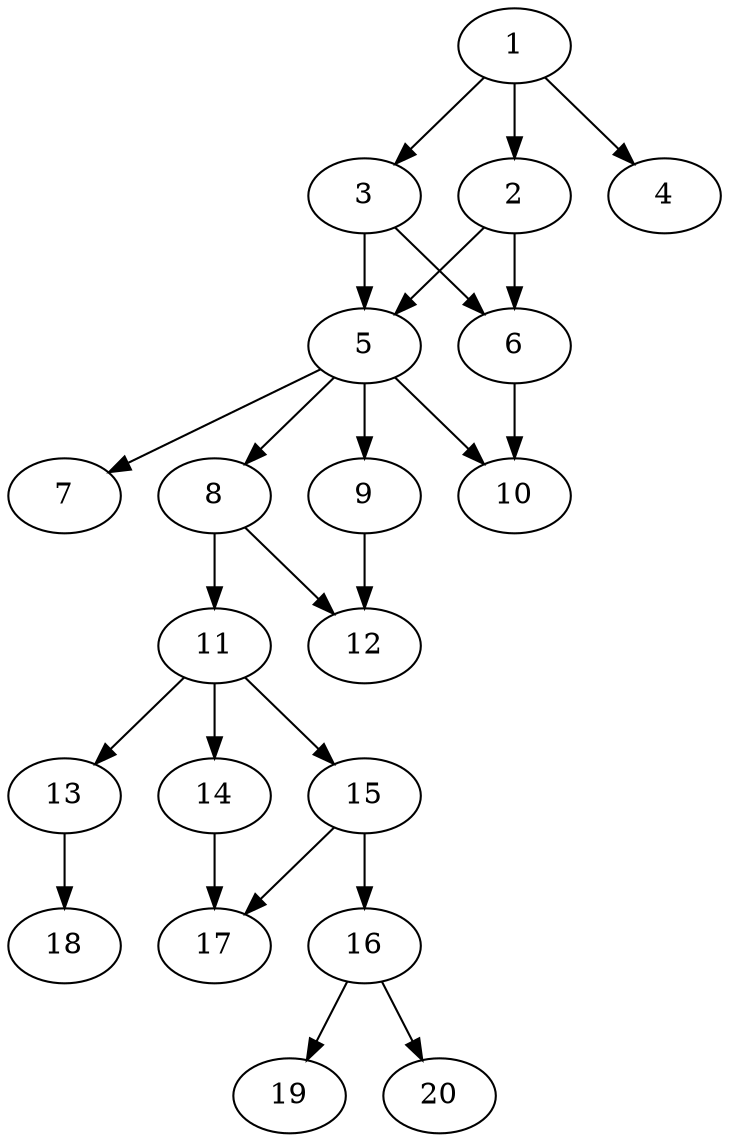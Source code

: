 // DAG automatically generated by daggen at Sat Jul 27 15:35:52 2019
// ./daggen --dot -n 20 --ccr 0.3 --fat 0.4 --regular 0.5 --density 0.6 --mindata 5242880 --maxdata 52428800 
digraph G {
  1 [size="145558187", alpha="0.09", expect_size="43667456"] 
  1 -> 2 [size ="43667456"]
  1 -> 3 [size ="43667456"]
  1 -> 4 [size ="43667456"]
  2 [size="124317013", alpha="0.18", expect_size="37295104"] 
  2 -> 5 [size ="37295104"]
  2 -> 6 [size ="37295104"]
  3 [size="70294187", alpha="0.19", expect_size="21088256"] 
  3 -> 5 [size ="21088256"]
  3 -> 6 [size ="21088256"]
  4 [size="69860693", alpha="0.02", expect_size="20958208"] 
  5 [size="141062827", alpha="0.10", expect_size="42318848"] 
  5 -> 7 [size ="42318848"]
  5 -> 8 [size ="42318848"]
  5 -> 9 [size ="42318848"]
  5 -> 10 [size ="42318848"]
  6 [size="26794667", alpha="0.19", expect_size="8038400"] 
  6 -> 10 [size ="8038400"]
  7 [size="109765973", alpha="0.14", expect_size="32929792"] 
  8 [size="144585387", alpha="0.14", expect_size="43375616"] 
  8 -> 11 [size ="43375616"]
  8 -> 12 [size ="43375616"]
  9 [size="115196587", alpha="0.12", expect_size="34558976"] 
  9 -> 12 [size ="34558976"]
  10 [size="147681280", alpha="0.05", expect_size="44304384"] 
  11 [size="97232213", alpha="0.20", expect_size="29169664"] 
  11 -> 13 [size ="29169664"]
  11 -> 14 [size ="29169664"]
  11 -> 15 [size ="29169664"]
  12 [size="167417173", alpha="0.16", expect_size="50225152"] 
  13 [size="154784427", alpha="0.20", expect_size="46435328"] 
  13 -> 18 [size ="46435328"]
  14 [size="144093867", alpha="0.19", expect_size="43228160"] 
  14 -> 17 [size ="43228160"]
  15 [size="161805653", alpha="0.03", expect_size="48541696"] 
  15 -> 16 [size ="48541696"]
  15 -> 17 [size ="48541696"]
  16 [size="86394880", alpha="0.20", expect_size="25918464"] 
  16 -> 19 [size ="25918464"]
  16 -> 20 [size ="25918464"]
  17 [size="76653227", alpha="0.01", expect_size="22995968"] 
  18 [size="27688960", alpha="0.10", expect_size="8306688"] 
  19 [size="138100053", alpha="0.08", expect_size="41430016"] 
  20 [size="71758507", alpha="0.00", expect_size="21527552"] 
}
